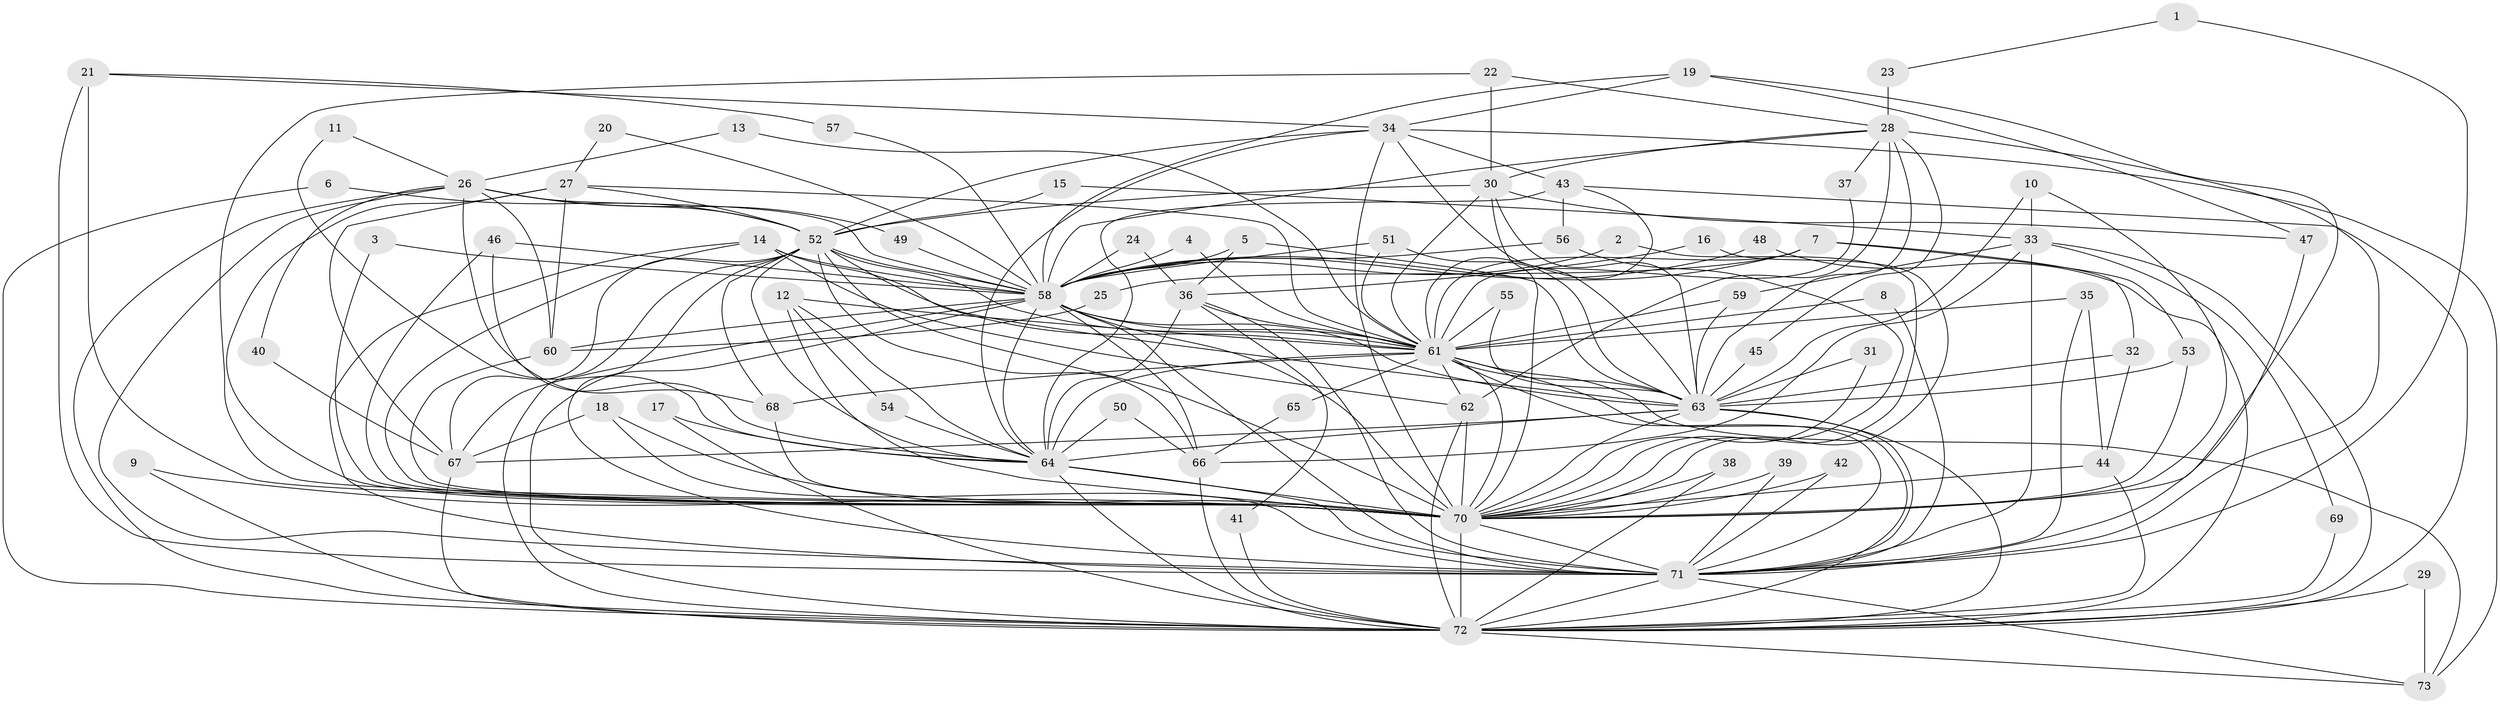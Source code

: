 // original degree distribution, {25: 0.0136986301369863, 28: 0.00684931506849315, 17: 0.00684931506849315, 35: 0.00684931506849315, 20: 0.0136986301369863, 26: 0.00684931506849315, 19: 0.00684931506849315, 33: 0.00684931506849315, 5: 0.06164383561643835, 4: 0.0958904109589041, 6: 0.0273972602739726, 3: 0.19863013698630136, 2: 0.5342465753424658, 8: 0.00684931506849315, 10: 0.00684931506849315}
// Generated by graph-tools (version 1.1) at 2025/49/03/09/25 03:49:41]
// undirected, 73 vertices, 200 edges
graph export_dot {
graph [start="1"]
  node [color=gray90,style=filled];
  1;
  2;
  3;
  4;
  5;
  6;
  7;
  8;
  9;
  10;
  11;
  12;
  13;
  14;
  15;
  16;
  17;
  18;
  19;
  20;
  21;
  22;
  23;
  24;
  25;
  26;
  27;
  28;
  29;
  30;
  31;
  32;
  33;
  34;
  35;
  36;
  37;
  38;
  39;
  40;
  41;
  42;
  43;
  44;
  45;
  46;
  47;
  48;
  49;
  50;
  51;
  52;
  53;
  54;
  55;
  56;
  57;
  58;
  59;
  60;
  61;
  62;
  63;
  64;
  65;
  66;
  67;
  68;
  69;
  70;
  71;
  72;
  73;
  1 -- 23 [weight=1.0];
  1 -- 71 [weight=1.0];
  2 -- 58 [weight=1.0];
  2 -- 70 [weight=1.0];
  3 -- 58 [weight=1.0];
  3 -- 70 [weight=1.0];
  4 -- 58 [weight=1.0];
  4 -- 61 [weight=1.0];
  5 -- 36 [weight=1.0];
  5 -- 58 [weight=1.0];
  5 -- 63 [weight=1.0];
  6 -- 52 [weight=1.0];
  6 -- 72 [weight=1.0];
  7 -- 25 [weight=1.0];
  7 -- 32 [weight=1.0];
  7 -- 53 [weight=1.0];
  7 -- 58 [weight=2.0];
  7 -- 61 [weight=2.0];
  8 -- 61 [weight=2.0];
  8 -- 71 [weight=1.0];
  9 -- 70 [weight=1.0];
  9 -- 72 [weight=1.0];
  10 -- 33 [weight=1.0];
  10 -- 63 [weight=1.0];
  10 -- 70 [weight=1.0];
  11 -- 26 [weight=1.0];
  11 -- 64 [weight=1.0];
  12 -- 54 [weight=1.0];
  12 -- 61 [weight=1.0];
  12 -- 64 [weight=1.0];
  12 -- 70 [weight=1.0];
  13 -- 26 [weight=1.0];
  13 -- 61 [weight=1.0];
  14 -- 58 [weight=1.0];
  14 -- 61 [weight=1.0];
  14 -- 62 [weight=1.0];
  14 -- 70 [weight=1.0];
  14 -- 71 [weight=1.0];
  15 -- 33 [weight=1.0];
  15 -- 52 [weight=1.0];
  16 -- 36 [weight=1.0];
  16 -- 70 [weight=1.0];
  17 -- 64 [weight=1.0];
  17 -- 72 [weight=1.0];
  18 -- 67 [weight=1.0];
  18 -- 70 [weight=2.0];
  18 -- 71 [weight=1.0];
  19 -- 34 [weight=1.0];
  19 -- 47 [weight=1.0];
  19 -- 58 [weight=1.0];
  19 -- 70 [weight=1.0];
  20 -- 27 [weight=1.0];
  20 -- 58 [weight=1.0];
  21 -- 34 [weight=1.0];
  21 -- 57 [weight=1.0];
  21 -- 70 [weight=2.0];
  21 -- 71 [weight=1.0];
  22 -- 28 [weight=1.0];
  22 -- 30 [weight=1.0];
  22 -- 70 [weight=1.0];
  23 -- 28 [weight=2.0];
  24 -- 36 [weight=1.0];
  24 -- 58 [weight=1.0];
  25 -- 60 [weight=1.0];
  26 -- 40 [weight=1.0];
  26 -- 49 [weight=1.0];
  26 -- 52 [weight=1.0];
  26 -- 58 [weight=1.0];
  26 -- 60 [weight=1.0];
  26 -- 68 [weight=1.0];
  26 -- 71 [weight=1.0];
  26 -- 72 [weight=1.0];
  27 -- 52 [weight=1.0];
  27 -- 60 [weight=1.0];
  27 -- 61 [weight=1.0];
  27 -- 67 [weight=1.0];
  27 -- 70 [weight=2.0];
  28 -- 30 [weight=1.0];
  28 -- 37 [weight=1.0];
  28 -- 45 [weight=1.0];
  28 -- 58 [weight=1.0];
  28 -- 62 [weight=1.0];
  28 -- 63 [weight=1.0];
  28 -- 71 [weight=1.0];
  29 -- 72 [weight=1.0];
  29 -- 73 [weight=1.0];
  30 -- 47 [weight=1.0];
  30 -- 52 [weight=1.0];
  30 -- 61 [weight=1.0];
  30 -- 63 [weight=1.0];
  30 -- 70 [weight=2.0];
  31 -- 63 [weight=1.0];
  31 -- 70 [weight=1.0];
  32 -- 44 [weight=1.0];
  32 -- 63 [weight=1.0];
  33 -- 59 [weight=1.0];
  33 -- 66 [weight=1.0];
  33 -- 69 [weight=1.0];
  33 -- 71 [weight=1.0];
  33 -- 72 [weight=1.0];
  34 -- 43 [weight=1.0];
  34 -- 52 [weight=1.0];
  34 -- 63 [weight=1.0];
  34 -- 64 [weight=1.0];
  34 -- 70 [weight=1.0];
  34 -- 73 [weight=1.0];
  35 -- 44 [weight=1.0];
  35 -- 61 [weight=1.0];
  35 -- 71 [weight=1.0];
  36 -- 41 [weight=1.0];
  36 -- 61 [weight=1.0];
  36 -- 64 [weight=1.0];
  36 -- 71 [weight=1.0];
  37 -- 61 [weight=1.0];
  38 -- 70 [weight=1.0];
  38 -- 72 [weight=1.0];
  39 -- 70 [weight=1.0];
  39 -- 71 [weight=1.0];
  40 -- 67 [weight=1.0];
  41 -- 72 [weight=1.0];
  42 -- 70 [weight=1.0];
  42 -- 71 [weight=1.0];
  43 -- 56 [weight=1.0];
  43 -- 61 [weight=1.0];
  43 -- 64 [weight=1.0];
  43 -- 72 [weight=1.0];
  44 -- 70 [weight=1.0];
  44 -- 72 [weight=1.0];
  45 -- 63 [weight=1.0];
  46 -- 58 [weight=1.0];
  46 -- 64 [weight=1.0];
  46 -- 70 [weight=1.0];
  47 -- 71 [weight=1.0];
  48 -- 58 [weight=1.0];
  48 -- 72 [weight=1.0];
  49 -- 58 [weight=1.0];
  50 -- 64 [weight=1.0];
  50 -- 66 [weight=1.0];
  51 -- 58 [weight=1.0];
  51 -- 61 [weight=1.0];
  51 -- 63 [weight=1.0];
  52 -- 58 [weight=1.0];
  52 -- 61 [weight=2.0];
  52 -- 63 [weight=2.0];
  52 -- 64 [weight=1.0];
  52 -- 66 [weight=1.0];
  52 -- 67 [weight=1.0];
  52 -- 68 [weight=1.0];
  52 -- 70 [weight=2.0];
  52 -- 71 [weight=1.0];
  52 -- 72 [weight=1.0];
  53 -- 63 [weight=1.0];
  53 -- 70 [weight=1.0];
  54 -- 64 [weight=1.0];
  55 -- 61 [weight=1.0];
  55 -- 63 [weight=1.0];
  56 -- 58 [weight=1.0];
  56 -- 70 [weight=1.0];
  57 -- 58 [weight=1.0];
  58 -- 60 [weight=1.0];
  58 -- 61 [weight=4.0];
  58 -- 63 [weight=1.0];
  58 -- 64 [weight=1.0];
  58 -- 66 [weight=1.0];
  58 -- 67 [weight=1.0];
  58 -- 70 [weight=2.0];
  58 -- 71 [weight=1.0];
  58 -- 72 [weight=2.0];
  59 -- 61 [weight=1.0];
  59 -- 63 [weight=1.0];
  60 -- 70 [weight=2.0];
  61 -- 62 [weight=1.0];
  61 -- 63 [weight=3.0];
  61 -- 64 [weight=2.0];
  61 -- 65 [weight=1.0];
  61 -- 68 [weight=1.0];
  61 -- 70 [weight=4.0];
  61 -- 71 [weight=2.0];
  61 -- 72 [weight=2.0];
  61 -- 73 [weight=1.0];
  62 -- 70 [weight=1.0];
  62 -- 72 [weight=1.0];
  63 -- 64 [weight=2.0];
  63 -- 67 [weight=1.0];
  63 -- 70 [weight=2.0];
  63 -- 71 [weight=1.0];
  63 -- 72 [weight=1.0];
  64 -- 70 [weight=2.0];
  64 -- 71 [weight=1.0];
  64 -- 72 [weight=1.0];
  65 -- 66 [weight=1.0];
  66 -- 72 [weight=1.0];
  67 -- 72 [weight=1.0];
  68 -- 70 [weight=2.0];
  69 -- 72 [weight=1.0];
  70 -- 71 [weight=2.0];
  70 -- 72 [weight=2.0];
  71 -- 72 [weight=2.0];
  71 -- 73 [weight=1.0];
  72 -- 73 [weight=1.0];
}
